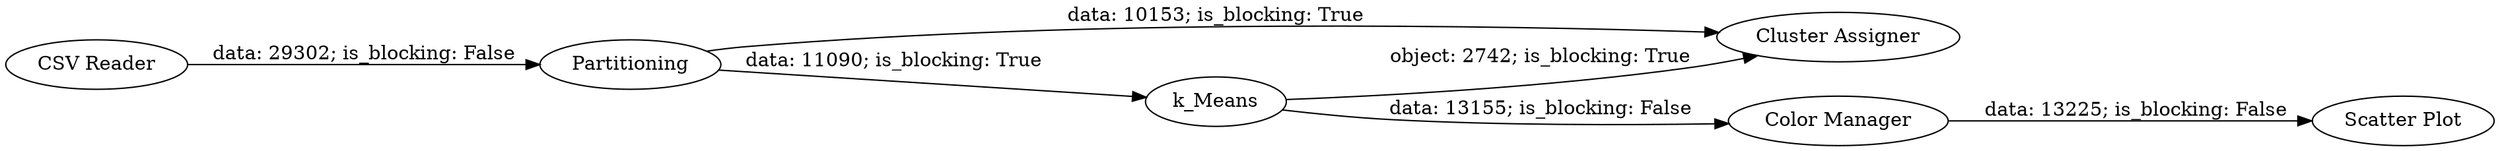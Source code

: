 digraph {
	"-8899738841896006783_7" [label="Cluster Assigner"]
	"-8899738841896006783_10" [label="Scatter Plot"]
	"-8899738841896006783_5" [label=k_Means]
	"-8899738841896006783_8" [label="Color Manager"]
	"-8899738841896006783_6" [label=Partitioning]
	"-8899738841896006783_11" [label="CSV Reader"]
	"-8899738841896006783_11" -> "-8899738841896006783_6" [label="data: 29302; is_blocking: False"]
	"-8899738841896006783_5" -> "-8899738841896006783_7" [label="object: 2742; is_blocking: True"]
	"-8899738841896006783_6" -> "-8899738841896006783_5" [label="data: 11090; is_blocking: True"]
	"-8899738841896006783_8" -> "-8899738841896006783_10" [label="data: 13225; is_blocking: False"]
	"-8899738841896006783_5" -> "-8899738841896006783_8" [label="data: 13155; is_blocking: False"]
	"-8899738841896006783_6" -> "-8899738841896006783_7" [label="data: 10153; is_blocking: True"]
	rankdir=LR
}

